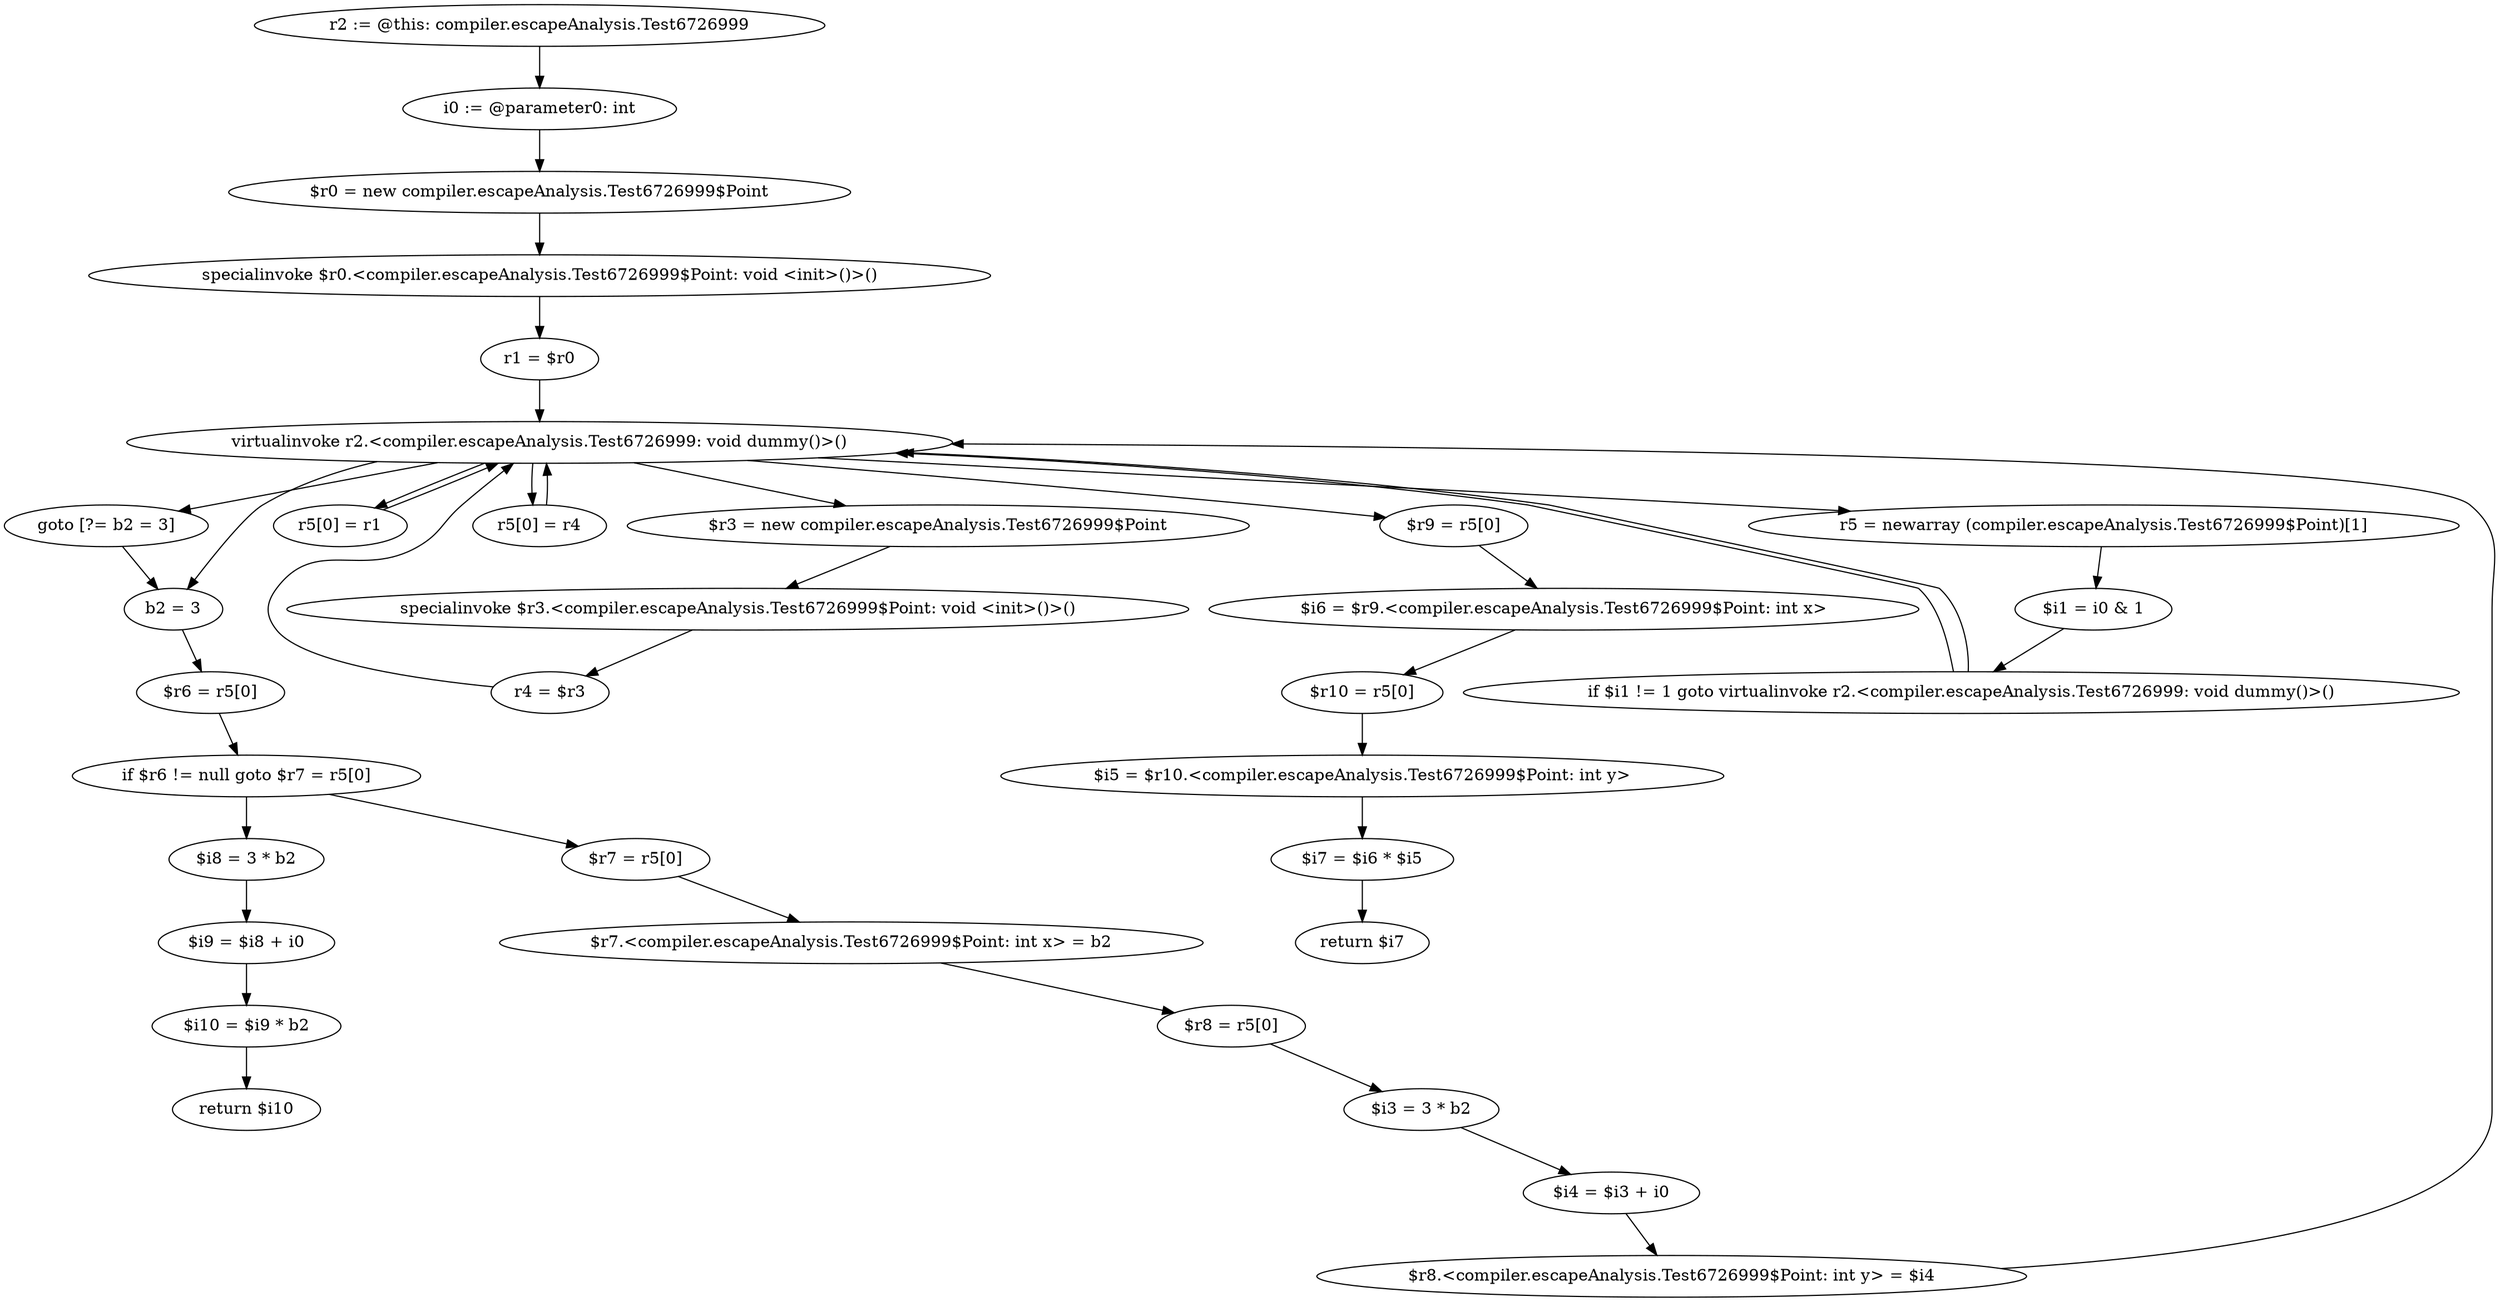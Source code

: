 digraph "unitGraph" {
    "r2 := @this: compiler.escapeAnalysis.Test6726999"
    "i0 := @parameter0: int"
    "$r0 = new compiler.escapeAnalysis.Test6726999$Point"
    "specialinvoke $r0.<compiler.escapeAnalysis.Test6726999$Point: void <init>()>()"
    "r1 = $r0"
    "virtualinvoke r2.<compiler.escapeAnalysis.Test6726999: void dummy()>()"
    "$r3 = new compiler.escapeAnalysis.Test6726999$Point"
    "specialinvoke $r3.<compiler.escapeAnalysis.Test6726999$Point: void <init>()>()"
    "r4 = $r3"
    "r5 = newarray (compiler.escapeAnalysis.Test6726999$Point)[1]"
    "$i1 = i0 & 1"
    "if $i1 != 1 goto virtualinvoke r2.<compiler.escapeAnalysis.Test6726999: void dummy()>()"
    "r5[0] = r1"
    "goto [?= b2 = 3]"
    "r5[0] = r4"
    "b2 = 3"
    "$r6 = r5[0]"
    "if $r6 != null goto $r7 = r5[0]"
    "$i8 = 3 * b2"
    "$i9 = $i8 + i0"
    "$i10 = $i9 * b2"
    "return $i10"
    "$r7 = r5[0]"
    "$r7.<compiler.escapeAnalysis.Test6726999$Point: int x> = b2"
    "$r8 = r5[0]"
    "$i3 = 3 * b2"
    "$i4 = $i3 + i0"
    "$r8.<compiler.escapeAnalysis.Test6726999$Point: int y> = $i4"
    "$r9 = r5[0]"
    "$i6 = $r9.<compiler.escapeAnalysis.Test6726999$Point: int x>"
    "$r10 = r5[0]"
    "$i5 = $r10.<compiler.escapeAnalysis.Test6726999$Point: int y>"
    "$i7 = $i6 * $i5"
    "return $i7"
    "r2 := @this: compiler.escapeAnalysis.Test6726999"->"i0 := @parameter0: int";
    "i0 := @parameter0: int"->"$r0 = new compiler.escapeAnalysis.Test6726999$Point";
    "$r0 = new compiler.escapeAnalysis.Test6726999$Point"->"specialinvoke $r0.<compiler.escapeAnalysis.Test6726999$Point: void <init>()>()";
    "specialinvoke $r0.<compiler.escapeAnalysis.Test6726999$Point: void <init>()>()"->"r1 = $r0";
    "r1 = $r0"->"virtualinvoke r2.<compiler.escapeAnalysis.Test6726999: void dummy()>()";
    "virtualinvoke r2.<compiler.escapeAnalysis.Test6726999: void dummy()>()"->"$r3 = new compiler.escapeAnalysis.Test6726999$Point";
    "$r3 = new compiler.escapeAnalysis.Test6726999$Point"->"specialinvoke $r3.<compiler.escapeAnalysis.Test6726999$Point: void <init>()>()";
    "specialinvoke $r3.<compiler.escapeAnalysis.Test6726999$Point: void <init>()>()"->"r4 = $r3";
    "r4 = $r3"->"virtualinvoke r2.<compiler.escapeAnalysis.Test6726999: void dummy()>()";
    "virtualinvoke r2.<compiler.escapeAnalysis.Test6726999: void dummy()>()"->"r5 = newarray (compiler.escapeAnalysis.Test6726999$Point)[1]";
    "r5 = newarray (compiler.escapeAnalysis.Test6726999$Point)[1]"->"$i1 = i0 & 1";
    "$i1 = i0 & 1"->"if $i1 != 1 goto virtualinvoke r2.<compiler.escapeAnalysis.Test6726999: void dummy()>()";
    "if $i1 != 1 goto virtualinvoke r2.<compiler.escapeAnalysis.Test6726999: void dummy()>()"->"virtualinvoke r2.<compiler.escapeAnalysis.Test6726999: void dummy()>()";
    "if $i1 != 1 goto virtualinvoke r2.<compiler.escapeAnalysis.Test6726999: void dummy()>()"->"virtualinvoke r2.<compiler.escapeAnalysis.Test6726999: void dummy()>()";
    "virtualinvoke r2.<compiler.escapeAnalysis.Test6726999: void dummy()>()"->"r5[0] = r1";
    "r5[0] = r1"->"virtualinvoke r2.<compiler.escapeAnalysis.Test6726999: void dummy()>()";
    "virtualinvoke r2.<compiler.escapeAnalysis.Test6726999: void dummy()>()"->"goto [?= b2 = 3]";
    "goto [?= b2 = 3]"->"b2 = 3";
    "virtualinvoke r2.<compiler.escapeAnalysis.Test6726999: void dummy()>()"->"r5[0] = r4";
    "r5[0] = r4"->"virtualinvoke r2.<compiler.escapeAnalysis.Test6726999: void dummy()>()";
    "virtualinvoke r2.<compiler.escapeAnalysis.Test6726999: void dummy()>()"->"b2 = 3";
    "b2 = 3"->"$r6 = r5[0]";
    "$r6 = r5[0]"->"if $r6 != null goto $r7 = r5[0]";
    "if $r6 != null goto $r7 = r5[0]"->"$i8 = 3 * b2";
    "if $r6 != null goto $r7 = r5[0]"->"$r7 = r5[0]";
    "$i8 = 3 * b2"->"$i9 = $i8 + i0";
    "$i9 = $i8 + i0"->"$i10 = $i9 * b2";
    "$i10 = $i9 * b2"->"return $i10";
    "$r7 = r5[0]"->"$r7.<compiler.escapeAnalysis.Test6726999$Point: int x> = b2";
    "$r7.<compiler.escapeAnalysis.Test6726999$Point: int x> = b2"->"$r8 = r5[0]";
    "$r8 = r5[0]"->"$i3 = 3 * b2";
    "$i3 = 3 * b2"->"$i4 = $i3 + i0";
    "$i4 = $i3 + i0"->"$r8.<compiler.escapeAnalysis.Test6726999$Point: int y> = $i4";
    "$r8.<compiler.escapeAnalysis.Test6726999$Point: int y> = $i4"->"virtualinvoke r2.<compiler.escapeAnalysis.Test6726999: void dummy()>()";
    "virtualinvoke r2.<compiler.escapeAnalysis.Test6726999: void dummy()>()"->"$r9 = r5[0]";
    "$r9 = r5[0]"->"$i6 = $r9.<compiler.escapeAnalysis.Test6726999$Point: int x>";
    "$i6 = $r9.<compiler.escapeAnalysis.Test6726999$Point: int x>"->"$r10 = r5[0]";
    "$r10 = r5[0]"->"$i5 = $r10.<compiler.escapeAnalysis.Test6726999$Point: int y>";
    "$i5 = $r10.<compiler.escapeAnalysis.Test6726999$Point: int y>"->"$i7 = $i6 * $i5";
    "$i7 = $i6 * $i5"->"return $i7";
}
